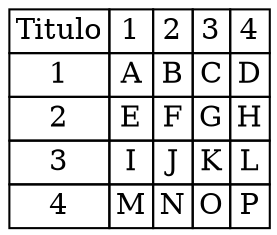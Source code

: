 digraph G {
"elemento_1" [label=<<TABLE BORDER="0" CELLBORDER="1" CELLSPACING="0">
<TR><TD>Titulo</TD><TD>1</TD><TD>2</TD><TD>3</TD><TD>4</TD></TR>
<TR><TD>1</TD><TD>A</TD><TD>B</TD><TD>C</TD><TD>D</TD></TR>
<TR><TD>2</TD><TD>E</TD><TD>F</TD><TD>G</TD><TD>H</TD></TR>
<TR><TD>3</TD><TD>I</TD><TD>J</TD><TD>K</TD><TD>L</TD></TR>
<TR><TD>4</TD><TD>M</TD><TD>N</TD><TD>O</TD><TD>P</TD></TR>
</TABLE>>, shape=plain];
}
